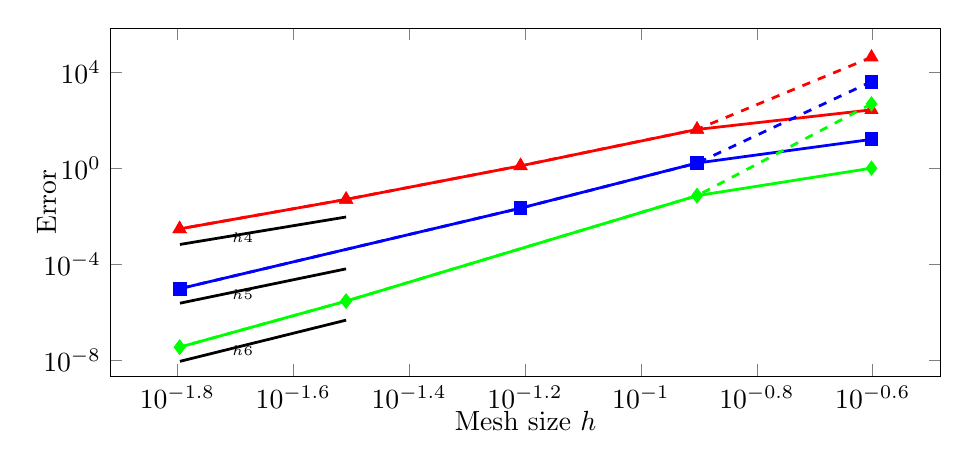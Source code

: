 \begin{tikzpicture}%
\begin{axis}[xmode=log,ymode=log,height=6cm,mark options={solid},xlabel={Mesh size $h$},ylabel={Error},ylabel style={yshift=-0.4cm},xlabel style={yshift=0.2cm},width=1\textwidth]%
\addplot[mark=diamond*,color=green,line width=1pt,solid] coordinates {%
(0.25,1.025)%
(0.125,0.073)%
(0.062,0.0)%
(0.031,2.891e-06)%
(0.016,3.46e-08)%
};%
%
%
\addplot[forget plot,samples=100,line width=1pt,yshift=-0.2cm,domain={0.031:0.016},draw=black]{2377.75*x^6} node[right, pos=0.75] {\tiny{$h6$}};%
\addplot[mark=square*,color=blue,line width=1pt,solid] coordinates {%
(0.25,16.333)%
(0.125,1.681)%
(0.062,0.022)%
(0.031,0.0)%
(0.016,9.501e-06)%
};%
%
%
\addplot[forget plot,samples=100,line width=1pt,yshift=-0.2cm,domain={0.031:0.016},draw=black]{10201.391*x^5} node[right, pos=0.75] {\tiny{$h5$}};%
\addplot[mark=triangle*,color=red,line width=1pt,solid] coordinates {%
(0.25,280.379)%
(0.125,42.376)%
(0.062,1.282)%
(0.031,0.051)%
(0.016,0.003)%
};%
%
%
\addplot[forget plot,samples=100,line width=1pt,yshift=-0.2cm,domain={0.031:0.016},draw=black]{46294.679*x^4} node[right, pos=0.75] {\tiny{$h4$}};%
\addplot[mark=diamond*,color=green,line width=1pt,dashed] coordinates {%
(0.25,494.679)%
(0.125,0.073)%
(0.062,0.0)%
(0.031,2.891e-06)%
(0.016,3.461e-08)%
};%
%
%
\addplot[mark=square*,color=blue,line width=1pt,dashed] coordinates {%
(0.25,4229.008)%
(0.125,1.666)%
(0.062,0.022)%
(0.031,0.0)%
(0.016,9.499e-06)%
};%
%
%
\addplot[mark=triangle*,color=red,line width=1pt,dashed] coordinates {%
(0.25,43998.762)%
(0.125,42.75)%
(0.062,1.284)%
(0.031,0.051)%
(0.016,0.003)%
};%
%
%
\end{axis}%
\end{tikzpicture}%
